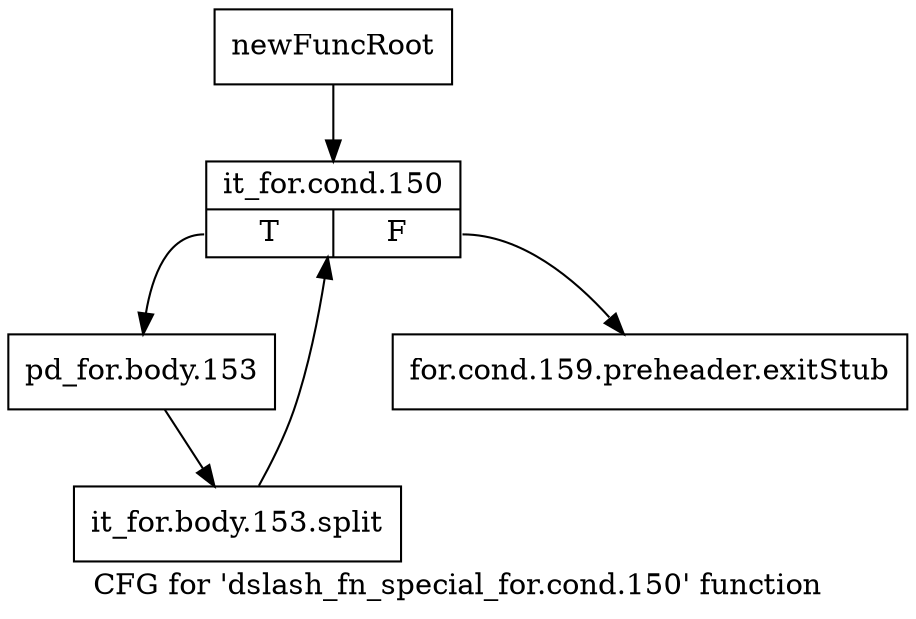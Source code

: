digraph "CFG for 'dslash_fn_special_for.cond.150' function" {
	label="CFG for 'dslash_fn_special_for.cond.150' function";

	Node0x1addd10 [shape=record,label="{newFuncRoot}"];
	Node0x1addd10 -> Node0x1adddb0;
	Node0x1addd60 [shape=record,label="{for.cond.159.preheader.exitStub}"];
	Node0x1adddb0 [shape=record,label="{it_for.cond.150|{<s0>T|<s1>F}}"];
	Node0x1adddb0:s0 -> Node0x1adde00;
	Node0x1adddb0:s1 -> Node0x1addd60;
	Node0x1adde00 [shape=record,label="{pd_for.body.153}"];
	Node0x1adde00 -> Node0x1c66c90;
	Node0x1c66c90 [shape=record,label="{it_for.body.153.split}"];
	Node0x1c66c90 -> Node0x1adddb0;
}
